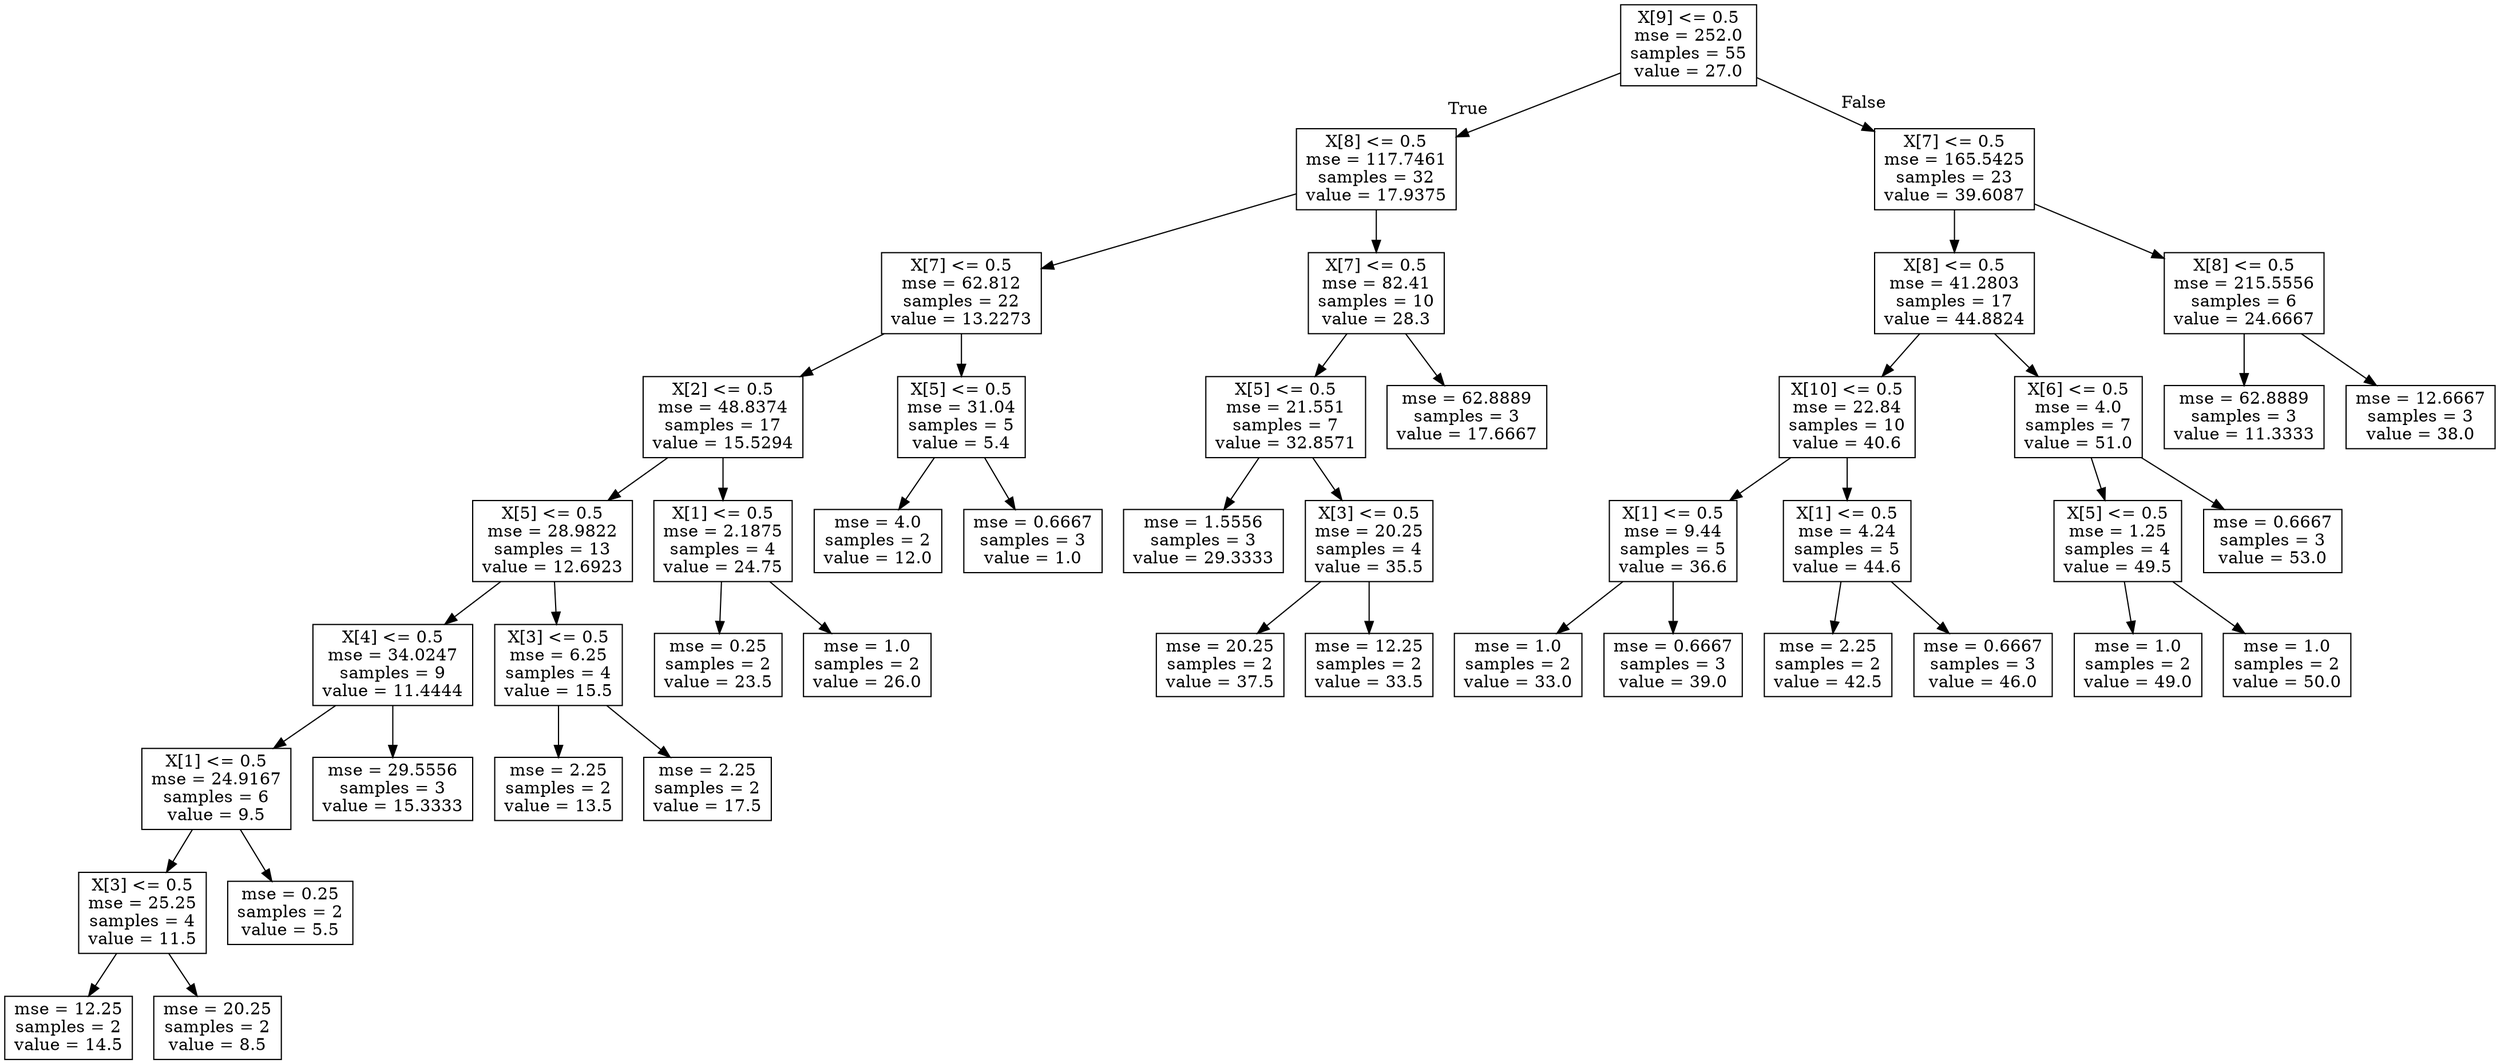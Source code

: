 digraph Tree {
node [shape=box] ;
0 [label="X[9] <= 0.5\nmse = 252.0\nsamples = 55\nvalue = 27.0"] ;
1 [label="X[8] <= 0.5\nmse = 117.7461\nsamples = 32\nvalue = 17.9375"] ;
0 -> 1 [labeldistance=2.5, labelangle=45, headlabel="True"] ;
2 [label="X[7] <= 0.5\nmse = 62.812\nsamples = 22\nvalue = 13.2273"] ;
1 -> 2 ;
3 [label="X[2] <= 0.5\nmse = 48.8374\nsamples = 17\nvalue = 15.5294"] ;
2 -> 3 ;
4 [label="X[5] <= 0.5\nmse = 28.9822\nsamples = 13\nvalue = 12.6923"] ;
3 -> 4 ;
5 [label="X[4] <= 0.5\nmse = 34.0247\nsamples = 9\nvalue = 11.4444"] ;
4 -> 5 ;
6 [label="X[1] <= 0.5\nmse = 24.9167\nsamples = 6\nvalue = 9.5"] ;
5 -> 6 ;
7 [label="X[3] <= 0.5\nmse = 25.25\nsamples = 4\nvalue = 11.5"] ;
6 -> 7 ;
8 [label="mse = 12.25\nsamples = 2\nvalue = 14.5"] ;
7 -> 8 ;
9 [label="mse = 20.25\nsamples = 2\nvalue = 8.5"] ;
7 -> 9 ;
10 [label="mse = 0.25\nsamples = 2\nvalue = 5.5"] ;
6 -> 10 ;
11 [label="mse = 29.5556\nsamples = 3\nvalue = 15.3333"] ;
5 -> 11 ;
12 [label="X[3] <= 0.5\nmse = 6.25\nsamples = 4\nvalue = 15.5"] ;
4 -> 12 ;
13 [label="mse = 2.25\nsamples = 2\nvalue = 13.5"] ;
12 -> 13 ;
14 [label="mse = 2.25\nsamples = 2\nvalue = 17.5"] ;
12 -> 14 ;
15 [label="X[1] <= 0.5\nmse = 2.1875\nsamples = 4\nvalue = 24.75"] ;
3 -> 15 ;
16 [label="mse = 0.25\nsamples = 2\nvalue = 23.5"] ;
15 -> 16 ;
17 [label="mse = 1.0\nsamples = 2\nvalue = 26.0"] ;
15 -> 17 ;
18 [label="X[5] <= 0.5\nmse = 31.04\nsamples = 5\nvalue = 5.4"] ;
2 -> 18 ;
19 [label="mse = 4.0\nsamples = 2\nvalue = 12.0"] ;
18 -> 19 ;
20 [label="mse = 0.6667\nsamples = 3\nvalue = 1.0"] ;
18 -> 20 ;
21 [label="X[7] <= 0.5\nmse = 82.41\nsamples = 10\nvalue = 28.3"] ;
1 -> 21 ;
22 [label="X[5] <= 0.5\nmse = 21.551\nsamples = 7\nvalue = 32.8571"] ;
21 -> 22 ;
23 [label="mse = 1.5556\nsamples = 3\nvalue = 29.3333"] ;
22 -> 23 ;
24 [label="X[3] <= 0.5\nmse = 20.25\nsamples = 4\nvalue = 35.5"] ;
22 -> 24 ;
25 [label="mse = 20.25\nsamples = 2\nvalue = 37.5"] ;
24 -> 25 ;
26 [label="mse = 12.25\nsamples = 2\nvalue = 33.5"] ;
24 -> 26 ;
27 [label="mse = 62.8889\nsamples = 3\nvalue = 17.6667"] ;
21 -> 27 ;
28 [label="X[7] <= 0.5\nmse = 165.5425\nsamples = 23\nvalue = 39.6087"] ;
0 -> 28 [labeldistance=2.5, labelangle=-45, headlabel="False"] ;
29 [label="X[8] <= 0.5\nmse = 41.2803\nsamples = 17\nvalue = 44.8824"] ;
28 -> 29 ;
30 [label="X[10] <= 0.5\nmse = 22.84\nsamples = 10\nvalue = 40.6"] ;
29 -> 30 ;
31 [label="X[1] <= 0.5\nmse = 9.44\nsamples = 5\nvalue = 36.6"] ;
30 -> 31 ;
32 [label="mse = 1.0\nsamples = 2\nvalue = 33.0"] ;
31 -> 32 ;
33 [label="mse = 0.6667\nsamples = 3\nvalue = 39.0"] ;
31 -> 33 ;
34 [label="X[1] <= 0.5\nmse = 4.24\nsamples = 5\nvalue = 44.6"] ;
30 -> 34 ;
35 [label="mse = 2.25\nsamples = 2\nvalue = 42.5"] ;
34 -> 35 ;
36 [label="mse = 0.6667\nsamples = 3\nvalue = 46.0"] ;
34 -> 36 ;
37 [label="X[6] <= 0.5\nmse = 4.0\nsamples = 7\nvalue = 51.0"] ;
29 -> 37 ;
38 [label="X[5] <= 0.5\nmse = 1.25\nsamples = 4\nvalue = 49.5"] ;
37 -> 38 ;
39 [label="mse = 1.0\nsamples = 2\nvalue = 49.0"] ;
38 -> 39 ;
40 [label="mse = 1.0\nsamples = 2\nvalue = 50.0"] ;
38 -> 40 ;
41 [label="mse = 0.6667\nsamples = 3\nvalue = 53.0"] ;
37 -> 41 ;
42 [label="X[8] <= 0.5\nmse = 215.5556\nsamples = 6\nvalue = 24.6667"] ;
28 -> 42 ;
43 [label="mse = 62.8889\nsamples = 3\nvalue = 11.3333"] ;
42 -> 43 ;
44 [label="mse = 12.6667\nsamples = 3\nvalue = 38.0"] ;
42 -> 44 ;
}